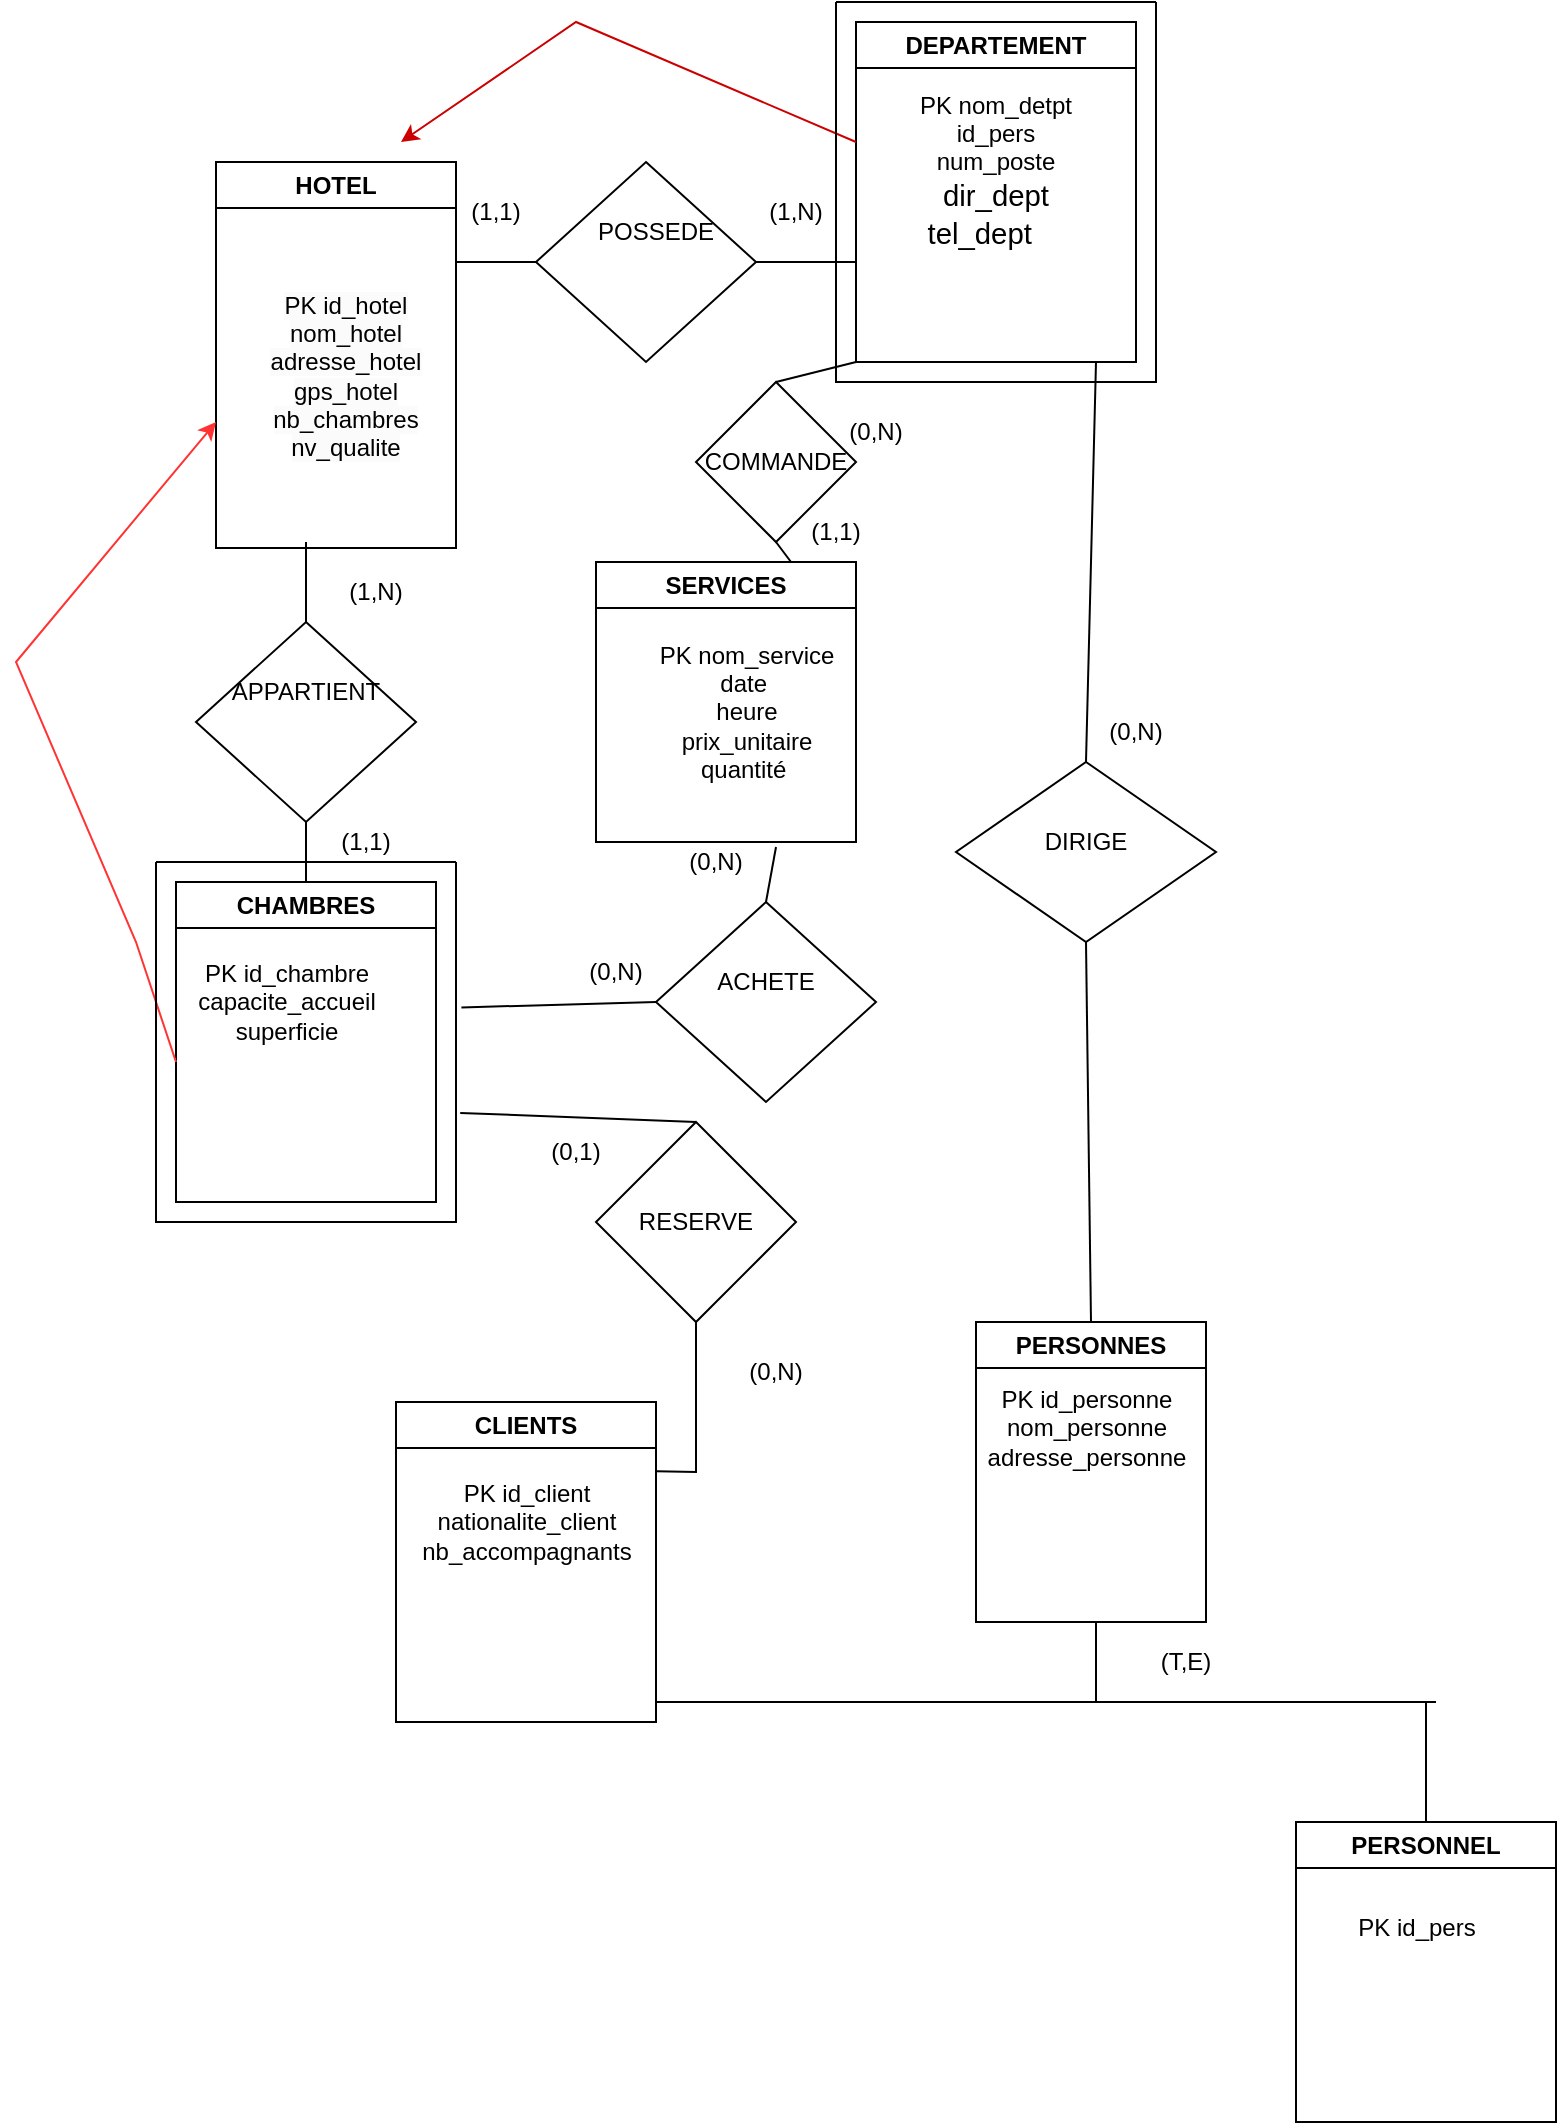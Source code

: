 <mxfile version="22.0.8" type="github">
  <diagram name="Page-1" id="zgpV1GXI23qrvDJeAZ73">
    <mxGraphModel dx="2977" dy="965" grid="1" gridSize="10" guides="1" tooltips="1" connect="1" arrows="1" fold="1" page="1" pageScale="1" pageWidth="827" pageHeight="1169" math="0" shadow="0">
      <root>
        <mxCell id="0" />
        <mxCell id="1" parent="0" />
        <mxCell id="MRO6NliibsER57n4Zfun-1" value="HOTEL" style="swimlane;whiteSpace=wrap;html=1;" parent="1" vertex="1">
          <mxGeometry x="100" y="120" width="120" height="193" as="geometry" />
        </mxCell>
        <mxCell id="MRO6NliibsER57n4Zfun-54" value="&lt;br&gt;&lt;span style=&quot;color: rgb(0, 0, 0); font-family: Helvetica; font-size: 12px; font-style: normal; font-variant-ligatures: normal; font-variant-caps: normal; font-weight: 400; letter-spacing: normal; orphans: 2; text-align: center; text-indent: 0px; text-transform: none; widows: 2; word-spacing: 0px; -webkit-text-stroke-width: 0px; background-color: rgb(251, 251, 251); text-decoration-thickness: initial; text-decoration-style: initial; text-decoration-color: initial; float: none; display: inline !important;&quot;&gt;PK id_hotel&lt;/span&gt;&lt;br style=&quot;border-color: var(--border-color); color: rgb(0, 0, 0); font-family: Helvetica; font-size: 12px; font-style: normal; font-variant-ligatures: normal; font-variant-caps: normal; font-weight: 400; letter-spacing: normal; orphans: 2; text-align: center; text-indent: 0px; text-transform: none; widows: 2; word-spacing: 0px; -webkit-text-stroke-width: 0px; background-color: rgb(251, 251, 251); text-decoration-thickness: initial; text-decoration-style: initial; text-decoration-color: initial;&quot;&gt;&lt;span style=&quot;color: rgb(0, 0, 0); font-family: Helvetica; font-size: 12px; font-style: normal; font-variant-ligatures: normal; font-variant-caps: normal; font-weight: 400; letter-spacing: normal; orphans: 2; text-align: center; text-indent: 0px; text-transform: none; widows: 2; word-spacing: 0px; -webkit-text-stroke-width: 0px; background-color: rgb(251, 251, 251); text-decoration-thickness: initial; text-decoration-style: initial; text-decoration-color: initial; float: none; display: inline !important;&quot;&gt;nom_hotel&lt;/span&gt;&lt;br style=&quot;border-color: var(--border-color); color: rgb(0, 0, 0); font-family: Helvetica; font-size: 12px; font-style: normal; font-variant-ligatures: normal; font-variant-caps: normal; font-weight: 400; letter-spacing: normal; orphans: 2; text-align: center; text-indent: 0px; text-transform: none; widows: 2; word-spacing: 0px; -webkit-text-stroke-width: 0px; background-color: rgb(251, 251, 251); text-decoration-thickness: initial; text-decoration-style: initial; text-decoration-color: initial;&quot;&gt;&lt;span style=&quot;color: rgb(0, 0, 0); font-family: Helvetica; font-size: 12px; font-style: normal; font-variant-ligatures: normal; font-variant-caps: normal; font-weight: 400; letter-spacing: normal; orphans: 2; text-align: center; text-indent: 0px; text-transform: none; widows: 2; word-spacing: 0px; -webkit-text-stroke-width: 0px; background-color: rgb(251, 251, 251); text-decoration-thickness: initial; text-decoration-style: initial; text-decoration-color: initial; float: none; display: inline !important;&quot;&gt;adresse_hotel&lt;/span&gt;&lt;br style=&quot;border-color: var(--border-color); color: rgb(0, 0, 0); font-family: Helvetica; font-size: 12px; font-style: normal; font-variant-ligatures: normal; font-variant-caps: normal; font-weight: 400; letter-spacing: normal; orphans: 2; text-align: center; text-indent: 0px; text-transform: none; widows: 2; word-spacing: 0px; -webkit-text-stroke-width: 0px; background-color: rgb(251, 251, 251); text-decoration-thickness: initial; text-decoration-style: initial; text-decoration-color: initial;&quot;&gt;&lt;span style=&quot;color: rgb(0, 0, 0); font-family: Helvetica; font-size: 12px; font-style: normal; font-variant-ligatures: normal; font-variant-caps: normal; font-weight: 400; letter-spacing: normal; orphans: 2; text-align: center; text-indent: 0px; text-transform: none; widows: 2; word-spacing: 0px; -webkit-text-stroke-width: 0px; background-color: rgb(251, 251, 251); text-decoration-thickness: initial; text-decoration-style: initial; text-decoration-color: initial; float: none; display: inline !important;&quot;&gt;gps_hotel&lt;/span&gt;&lt;br style=&quot;border-color: var(--border-color); color: rgb(0, 0, 0); font-family: Helvetica; font-size: 12px; font-style: normal; font-variant-ligatures: normal; font-variant-caps: normal; font-weight: 400; letter-spacing: normal; orphans: 2; text-align: center; text-indent: 0px; text-transform: none; widows: 2; word-spacing: 0px; -webkit-text-stroke-width: 0px; background-color: rgb(251, 251, 251); text-decoration-thickness: initial; text-decoration-style: initial; text-decoration-color: initial;&quot;&gt;&lt;span style=&quot;color: rgb(0, 0, 0); font-family: Helvetica; font-size: 12px; font-style: normal; font-variant-ligatures: normal; font-variant-caps: normal; font-weight: 400; letter-spacing: normal; orphans: 2; text-align: center; text-indent: 0px; text-transform: none; widows: 2; word-spacing: 0px; -webkit-text-stroke-width: 0px; background-color: rgb(251, 251, 251); text-decoration-thickness: initial; text-decoration-style: initial; text-decoration-color: initial; float: none; display: inline !important;&quot;&gt;nb_chambres&lt;/span&gt;&lt;br style=&quot;border-color: var(--border-color); color: rgb(0, 0, 0); font-family: Helvetica; font-size: 12px; font-style: normal; font-variant-ligatures: normal; font-variant-caps: normal; font-weight: 400; letter-spacing: normal; orphans: 2; text-align: center; text-indent: 0px; text-transform: none; widows: 2; word-spacing: 0px; -webkit-text-stroke-width: 0px; background-color: rgb(251, 251, 251); text-decoration-thickness: initial; text-decoration-style: initial; text-decoration-color: initial;&quot;&gt;&lt;span style=&quot;color: rgb(0, 0, 0); font-family: Helvetica; font-size: 12px; font-style: normal; font-variant-ligatures: normal; font-variant-caps: normal; font-weight: 400; letter-spacing: normal; orphans: 2; text-align: center; text-indent: 0px; text-transform: none; widows: 2; word-spacing: 0px; -webkit-text-stroke-width: 0px; background-color: rgb(251, 251, 251); text-decoration-thickness: initial; text-decoration-style: initial; text-decoration-color: initial; float: none; display: inline !important;&quot;&gt;nv_qualite&lt;br&gt;&lt;/span&gt;" style="text;html=1;strokeColor=none;fillColor=none;align=center;verticalAlign=middle;whiteSpace=wrap;rounded=0;" parent="MRO6NliibsER57n4Zfun-1" vertex="1">
          <mxGeometry x="20" y="85" width="90" height="30" as="geometry" />
        </mxCell>
        <mxCell id="MRO6NliibsER57n4Zfun-2" value="DEPARTEMENT" style="swimlane;whiteSpace=wrap;html=1;" parent="1" vertex="1">
          <mxGeometry x="420" y="50" width="140" height="170" as="geometry" />
        </mxCell>
        <mxCell id="MRO6NliibsER57n4Zfun-24" value="PK nom_detpt&lt;br&gt;id_pers&lt;br&gt;num_poste&lt;br&gt;&lt;span style=&quot;margin: 0px; padding: 0px; user-select: text; -webkit-user-drag: none; -webkit-tap-highlight-color: transparent; text-align: left; background-color: rgb(255, 255, 255); font-size: 11pt; line-height: 19.425px; font-family: Calibri, Calibri_EmbeddedFont, Calibri_MSFontService, sans-serif; font-variant-ligatures: none !important;&quot; class=&quot;TextRun SCXW159923290 BCX0&quot; lang=&quot;FR-FR&quot; data-contrast=&quot;auto&quot;&gt;&lt;/span&gt;&lt;span style=&quot;margin: 0px; padding: 0px; user-select: text; -webkit-user-drag: none; -webkit-tap-highlight-color: transparent; text-align: left; background-color: rgb(255, 255, 255); font-size: 11pt; line-height: 19.425px; font-family: Calibri, Calibri_EmbeddedFont, Calibri_MSFontService, sans-serif;&quot; data-ccp-props=&quot;{&amp;quot;201341983&amp;quot;:0,&amp;quot;335559739&amp;quot;:160,&amp;quot;335559740&amp;quot;:259}&quot; class=&quot;EOP SCXW159923290 BCX0&quot;&gt;&lt;span style=&quot;margin: 0px; padding: 0px; user-select: text; -webkit-user-drag: none; -webkit-tap-highlight-color: transparent; font-size: 11pt; line-height: 19.425px; font-variant-ligatures: none !important;&quot; class=&quot;TextRun SCXW159923290 BCX0&quot; lang=&quot;FR-FR&quot; data-contrast=&quot;auto&quot;&gt;&lt;/span&gt;&lt;span style=&quot;margin: 0px; padding: 0px; user-select: text; -webkit-user-drag: none; -webkit-tap-highlight-color: transparent; font-size: 11pt; line-height: 19.425px;&quot; data-ccp-props=&quot;{&amp;quot;201341983&amp;quot;:0,&amp;quot;335559739&amp;quot;:160,&amp;quot;335559740&amp;quot;:259}&quot; class=&quot;EOP SCXW159923290 BCX0&quot;&gt;&lt;span style=&quot;margin: 0px; padding: 0px; user-select: text; -webkit-user-drag: none; -webkit-tap-highlight-color: transparent; font-size: 11pt; line-height: 19.425px; font-variant-ligatures: none !important;&quot; class=&quot;TextRun SCXW87399350 BCX0&quot; lang=&quot;FR-FR&quot; data-contrast=&quot;auto&quot;&gt;&lt;/span&gt;&lt;span style=&quot;margin: 0px; padding: 0px; user-select: text; -webkit-user-drag: none; -webkit-tap-highlight-color: transparent; font-size: 11pt; line-height: 19.425px;&quot; data-ccp-props=&quot;{&amp;quot;201341983&amp;quot;:0,&amp;quot;335559739&amp;quot;:160,&amp;quot;335559740&amp;quot;:259}&quot; class=&quot;EOP SCXW87399350 BCX0&quot;&gt;&lt;span style=&quot;margin: 0px; padding: 0px; user-select: text; -webkit-user-drag: none; -webkit-tap-highlight-color: transparent; font-size: 11pt; line-height: 19.425px; font-variant-ligatures: none !important;&quot; class=&quot;TextRun SCXW87399350 BCX0&quot; lang=&quot;FR-FR&quot; data-contrast=&quot;auto&quot;&gt;&lt;/span&gt;&lt;span style=&quot;margin: 0px; padding: 0px; user-select: text; -webkit-user-drag: none; -webkit-tap-highlight-color: transparent; font-size: 11pt; line-height: 19.425px;&quot; data-ccp-props=&quot;{&amp;quot;201341983&amp;quot;:0,&amp;quot;335559739&amp;quot;:160,&amp;quot;335559740&amp;quot;:259}&quot; class=&quot;EOP SCXW87399350 BCX0&quot;&gt;dir_dept&lt;br&gt;tel_dept&amp;nbsp;&lt;/span&gt;&amp;nbsp;&lt;/span&gt;&amp;nbsp;&lt;/span&gt;&amp;nbsp;&lt;/span&gt;" style="text;html=1;strokeColor=none;fillColor=none;align=center;verticalAlign=middle;whiteSpace=wrap;rounded=0;" parent="MRO6NliibsER57n4Zfun-2" vertex="1">
          <mxGeometry x="5" y="50" width="130" height="50" as="geometry" />
        </mxCell>
        <mxCell id="MRO6NliibsER57n4Zfun-3" value="CLIENTS" style="swimlane;whiteSpace=wrap;html=1;" parent="1" vertex="1">
          <mxGeometry x="190" y="740" width="130" height="160" as="geometry" />
        </mxCell>
        <mxCell id="MRO6NliibsER57n4Zfun-48" value="PK id_client&lt;br&gt;nationalite_client&lt;br&gt;nb_accompagnants" style="text;html=1;align=center;verticalAlign=middle;resizable=0;points=[];autosize=1;strokeColor=none;fillColor=none;" parent="MRO6NliibsER57n4Zfun-3" vertex="1">
          <mxGeometry y="30" width="130" height="60" as="geometry" />
        </mxCell>
        <mxCell id="MRO6NliibsER57n4Zfun-5" value="PERSONNES" style="swimlane;whiteSpace=wrap;html=1;" parent="1" vertex="1">
          <mxGeometry x="480" y="700" width="115" height="150" as="geometry" />
        </mxCell>
        <mxCell id="MRO6NliibsER57n4Zfun-46" value="PK id_personne&lt;br&gt;nom_personne&lt;br&gt;adresse_personne&lt;br&gt;" style="text;html=1;align=center;verticalAlign=middle;resizable=0;points=[];autosize=1;strokeColor=none;fillColor=none;" parent="MRO6NliibsER57n4Zfun-5" vertex="1">
          <mxGeometry x="-5" y="23" width="120" height="60" as="geometry" />
        </mxCell>
        <mxCell id="MRO6NliibsER57n4Zfun-6" value="PERSONNEL" style="swimlane;whiteSpace=wrap;html=1;" parent="1" vertex="1">
          <mxGeometry x="640" y="950" width="130" height="150" as="geometry" />
        </mxCell>
        <mxCell id="MRO6NliibsER57n4Zfun-47" value="PK id_pers" style="text;html=1;align=center;verticalAlign=middle;resizable=0;points=[];autosize=1;strokeColor=none;fillColor=none;" parent="MRO6NliibsER57n4Zfun-6" vertex="1">
          <mxGeometry x="20" y="38" width="80" height="30" as="geometry" />
        </mxCell>
        <mxCell id="MRO6NliibsER57n4Zfun-7" value="CHAMBRES" style="swimlane;whiteSpace=wrap;html=1;" parent="1" vertex="1">
          <mxGeometry x="80" y="480" width="130" height="160" as="geometry" />
        </mxCell>
        <mxCell id="MRO6NliibsER57n4Zfun-49" value="PK id_chambre&lt;br&gt;capacite_accueil&lt;br&gt;superficie&lt;br&gt;" style="text;html=1;align=center;verticalAlign=middle;resizable=0;points=[];autosize=1;strokeColor=none;fillColor=none;" parent="MRO6NliibsER57n4Zfun-7" vertex="1">
          <mxGeometry y="30" width="110" height="60" as="geometry" />
        </mxCell>
        <mxCell id="MRO6NliibsER57n4Zfun-13" value="" style="rhombus;whiteSpace=wrap;html=1;" parent="1" vertex="1">
          <mxGeometry x="260" y="120" width="110" height="100" as="geometry" />
        </mxCell>
        <mxCell id="MRO6NliibsER57n4Zfun-14" value="POSSEDE" style="text;html=1;strokeColor=none;fillColor=none;align=center;verticalAlign=middle;whiteSpace=wrap;rounded=0;" parent="1" vertex="1">
          <mxGeometry x="290" y="140" width="60" height="30" as="geometry" />
        </mxCell>
        <mxCell id="MRO6NliibsER57n4Zfun-15" value="" style="endArrow=none;html=1;rounded=0;exitX=1;exitY=0.5;exitDx=0;exitDy=0;" parent="1" source="MRO6NliibsER57n4Zfun-13" edge="1">
          <mxGeometry width="50" height="50" relative="1" as="geometry">
            <mxPoint x="380" y="170" as="sourcePoint" />
            <mxPoint x="420" y="170" as="targetPoint" />
          </mxGeometry>
        </mxCell>
        <mxCell id="MRO6NliibsER57n4Zfun-16" value="" style="endArrow=none;html=1;rounded=0;entryX=0;entryY=0.5;entryDx=0;entryDy=0;" parent="1" target="MRO6NliibsER57n4Zfun-13" edge="1">
          <mxGeometry width="50" height="50" relative="1" as="geometry">
            <mxPoint x="220" y="170" as="sourcePoint" />
            <mxPoint x="460" y="350" as="targetPoint" />
            <Array as="points">
              <mxPoint x="240" y="170" />
            </Array>
          </mxGeometry>
        </mxCell>
        <mxCell id="MRO6NliibsER57n4Zfun-17" value="" style="rhombus;whiteSpace=wrap;html=1;" parent="1" vertex="1">
          <mxGeometry x="90" y="350" width="110" height="100" as="geometry" />
        </mxCell>
        <mxCell id="MRO6NliibsER57n4Zfun-18" value="APPARTIENT" style="text;html=1;strokeColor=none;fillColor=none;align=center;verticalAlign=middle;whiteSpace=wrap;rounded=0;" parent="1" vertex="1">
          <mxGeometry x="115" y="370" width="60" height="30" as="geometry" />
        </mxCell>
        <mxCell id="MRO6NliibsER57n4Zfun-20" value="" style="endArrow=none;html=1;rounded=0;entryX=0.5;entryY=0;entryDx=0;entryDy=0;" parent="1" target="MRO6NliibsER57n4Zfun-17" edge="1">
          <mxGeometry width="50" height="50" relative="1" as="geometry">
            <mxPoint x="145" y="310" as="sourcePoint" />
            <mxPoint x="140" y="340" as="targetPoint" />
          </mxGeometry>
        </mxCell>
        <mxCell id="MRO6NliibsER57n4Zfun-21" value="" style="endArrow=none;html=1;rounded=0;exitX=0.5;exitY=0;exitDx=0;exitDy=0;entryX=0.5;entryY=1;entryDx=0;entryDy=0;" parent="1" source="MRO6NliibsER57n4Zfun-7" target="MRO6NliibsER57n4Zfun-17" edge="1">
          <mxGeometry width="50" height="50" relative="1" as="geometry">
            <mxPoint x="410" y="490" as="sourcePoint" />
            <mxPoint x="460" y="440" as="targetPoint" />
          </mxGeometry>
        </mxCell>
        <mxCell id="MRO6NliibsER57n4Zfun-25" value="" style="endArrow=none;html=1;rounded=0;exitX=0.5;exitY=0;exitDx=0;exitDy=0;" parent="1" source="MRO6NliibsER57n4Zfun-34" edge="1">
          <mxGeometry width="50" height="50" relative="1" as="geometry">
            <mxPoint x="490" y="280" as="sourcePoint" />
            <mxPoint x="540" y="220" as="targetPoint" />
          </mxGeometry>
        </mxCell>
        <mxCell id="MRO6NliibsER57n4Zfun-30" value="" style="endArrow=none;html=1;rounded=0;" parent="1" edge="1">
          <mxGeometry width="50" height="50" relative="1" as="geometry">
            <mxPoint x="320" y="890" as="sourcePoint" />
            <mxPoint x="710" y="890" as="targetPoint" />
            <Array as="points">
              <mxPoint x="530" y="890" />
            </Array>
          </mxGeometry>
        </mxCell>
        <mxCell id="MRO6NliibsER57n4Zfun-32" value="" style="endArrow=none;html=1;rounded=0;" parent="1" edge="1">
          <mxGeometry width="50" height="50" relative="1" as="geometry">
            <mxPoint x="540" y="850" as="sourcePoint" />
            <mxPoint x="540" y="890" as="targetPoint" />
          </mxGeometry>
        </mxCell>
        <mxCell id="MRO6NliibsER57n4Zfun-33" value="" style="endArrow=none;html=1;rounded=0;exitX=0.5;exitY=0;exitDx=0;exitDy=0;" parent="1" source="MRO6NliibsER57n4Zfun-6" edge="1">
          <mxGeometry width="50" height="50" relative="1" as="geometry">
            <mxPoint x="710" y="940" as="sourcePoint" />
            <mxPoint x="705" y="890" as="targetPoint" />
          </mxGeometry>
        </mxCell>
        <mxCell id="MRO6NliibsER57n4Zfun-34" value="" style="rhombus;whiteSpace=wrap;html=1;" parent="1" vertex="1">
          <mxGeometry x="470" y="420" width="130" height="90" as="geometry" />
        </mxCell>
        <mxCell id="MRO6NliibsER57n4Zfun-35" value="DIRIGE" style="text;html=1;strokeColor=none;fillColor=none;align=center;verticalAlign=middle;whiteSpace=wrap;rounded=0;" parent="1" vertex="1">
          <mxGeometry x="490" y="440" width="90" height="40" as="geometry" />
        </mxCell>
        <mxCell id="MRO6NliibsER57n4Zfun-37" value="" style="endArrow=none;html=1;rounded=0;exitX=0.5;exitY=0;exitDx=0;exitDy=0;entryX=0.5;entryY=1;entryDx=0;entryDy=0;" parent="1" source="MRO6NliibsER57n4Zfun-5" edge="1" target="MRO6NliibsER57n4Zfun-34">
          <mxGeometry width="50" height="50" relative="1" as="geometry">
            <mxPoint x="530" y="690" as="sourcePoint" />
            <mxPoint x="530" y="500" as="targetPoint" />
          </mxGeometry>
        </mxCell>
        <mxCell id="MRO6NliibsER57n4Zfun-41" value="" style="endArrow=none;html=1;rounded=0;entryX=0;entryY=1;entryDx=0;entryDy=0;exitX=0.5;exitY=0;exitDx=0;exitDy=0;" parent="1" target="MRO6NliibsER57n4Zfun-2" edge="1" source="8NcR2X95_GSZbZ_LJb-Q-12">
          <mxGeometry width="50" height="50" relative="1" as="geometry">
            <mxPoint x="350" y="230" as="sourcePoint" />
            <mxPoint x="520" y="490" as="targetPoint" />
            <Array as="points" />
          </mxGeometry>
        </mxCell>
        <mxCell id="MRO6NliibsER57n4Zfun-60" value="" style="endArrow=classic;html=1;rounded=0;strokeColor=#FF3333;" parent="1" edge="1">
          <mxGeometry width="50" height="50" relative="1" as="geometry">
            <mxPoint x="80" y="570" as="sourcePoint" />
            <mxPoint x="100" y="250" as="targetPoint" />
            <Array as="points">
              <mxPoint x="60" y="510" />
              <mxPoint y="370" />
            </Array>
          </mxGeometry>
        </mxCell>
        <mxCell id="MRO6NliibsER57n4Zfun-61" value="" style="endArrow=classic;html=1;rounded=0;strokeColor=#CC0000;entryX=0.75;entryY=0;entryDx=0;entryDy=0;" parent="1" edge="1">
          <mxGeometry width="50" height="50" relative="1" as="geometry">
            <mxPoint x="420" y="110" as="sourcePoint" />
            <mxPoint x="192.5" y="110.0" as="targetPoint" />
            <Array as="points">
              <mxPoint x="280" y="50" />
            </Array>
          </mxGeometry>
        </mxCell>
        <mxCell id="MRO6NliibsER57n4Zfun-62" value="(1,1)" style="text;html=1;strokeColor=none;fillColor=none;align=center;verticalAlign=middle;whiteSpace=wrap;rounded=0;" parent="1" vertex="1">
          <mxGeometry x="150" y="455" width="50" height="10" as="geometry" />
        </mxCell>
        <mxCell id="MRO6NliibsER57n4Zfun-66" value="(1,N)" style="text;html=1;strokeColor=none;fillColor=none;align=center;verticalAlign=middle;whiteSpace=wrap;rounded=0;" parent="1" vertex="1">
          <mxGeometry x="150" y="320" width="60" height="30" as="geometry" />
        </mxCell>
        <mxCell id="MRO6NliibsER57n4Zfun-70" value="(1,N)" style="text;html=1;strokeColor=none;fillColor=none;align=center;verticalAlign=middle;whiteSpace=wrap;rounded=0;" parent="1" vertex="1">
          <mxGeometry x="360" y="130" width="60" height="30" as="geometry" />
        </mxCell>
        <mxCell id="MRO6NliibsER57n4Zfun-71" value="(1,1)" style="text;html=1;strokeColor=none;fillColor=none;align=center;verticalAlign=middle;whiteSpace=wrap;rounded=0;" parent="1" vertex="1">
          <mxGeometry x="210" y="130" width="60" height="30" as="geometry" />
        </mxCell>
        <mxCell id="wXjqcdj8PDUGvIsbAUyv-3" value="" style="endArrow=none;html=1;rounded=0;exitX=1.018;exitY=0.404;exitDx=0;exitDy=0;exitPerimeter=0;entryX=0;entryY=0.5;entryDx=0;entryDy=0;" parent="1" source="wXjqcdj8PDUGvIsbAUyv-10" edge="1" target="8NcR2X95_GSZbZ_LJb-Q-9">
          <mxGeometry width="50" height="50" relative="1" as="geometry">
            <mxPoint x="330" y="500" as="sourcePoint" />
            <mxPoint x="300" y="540" as="targetPoint" />
          </mxGeometry>
        </mxCell>
        <mxCell id="wXjqcdj8PDUGvIsbAUyv-4" value="(0,N)" style="text;html=1;strokeColor=none;fillColor=none;align=center;verticalAlign=middle;whiteSpace=wrap;rounded=0;" parent="1" vertex="1">
          <mxGeometry x="530" y="390" width="60" height="30" as="geometry" />
        </mxCell>
        <mxCell id="wXjqcdj8PDUGvIsbAUyv-10" value="" style="swimlane;startSize=0;" parent="1" vertex="1">
          <mxGeometry x="70" y="470" width="150" height="180" as="geometry" />
        </mxCell>
        <mxCell id="wXjqcdj8PDUGvIsbAUyv-13" value="(T,E)" style="text;html=1;strokeColor=none;fillColor=none;align=center;verticalAlign=middle;whiteSpace=wrap;rounded=0;" parent="1" vertex="1">
          <mxGeometry x="550" y="850" width="70" height="40" as="geometry" />
        </mxCell>
        <mxCell id="8NcR2X95_GSZbZ_LJb-Q-2" value="" style="swimlane;startSize=0;" vertex="1" parent="1">
          <mxGeometry x="410" y="40" width="160" height="190" as="geometry" />
        </mxCell>
        <mxCell id="8NcR2X95_GSZbZ_LJb-Q-3" value="SERVICES" style="swimlane;whiteSpace=wrap;html=1;" vertex="1" parent="1">
          <mxGeometry x="290" y="320" width="130" height="140" as="geometry" />
        </mxCell>
        <mxCell id="MRO6NliibsER57n4Zfun-50" value="PK nom_service&lt;br&gt;date&amp;nbsp;&lt;br&gt;heure&lt;br&gt;prix_unitaire&lt;br&gt;quantité&amp;nbsp;" style="text;html=1;align=center;verticalAlign=middle;resizable=0;points=[];autosize=1;strokeColor=none;fillColor=none;" parent="8NcR2X95_GSZbZ_LJb-Q-3" vertex="1">
          <mxGeometry x="20" y="30" width="110" height="90" as="geometry" />
        </mxCell>
        <mxCell id="8NcR2X95_GSZbZ_LJb-Q-5" value="" style="rhombus;whiteSpace=wrap;html=1;" vertex="1" parent="1">
          <mxGeometry x="290" y="600" width="100" height="100" as="geometry" />
        </mxCell>
        <mxCell id="8NcR2X95_GSZbZ_LJb-Q-6" value="RESERVE" style="text;html=1;strokeColor=none;fillColor=none;align=center;verticalAlign=middle;whiteSpace=wrap;rounded=0;" vertex="1" parent="1">
          <mxGeometry x="310" y="635" width="60" height="30" as="geometry" />
        </mxCell>
        <mxCell id="8NcR2X95_GSZbZ_LJb-Q-7" value="" style="endArrow=none;html=1;rounded=0;exitX=1.002;exitY=0.078;exitDx=0;exitDy=0;exitPerimeter=0;" edge="1" parent="1" source="MRO6NliibsER57n4Zfun-48" target="8NcR2X95_GSZbZ_LJb-Q-5">
          <mxGeometry width="50" height="50" relative="1" as="geometry">
            <mxPoint x="810" y="590" as="sourcePoint" />
            <mxPoint x="860" y="540" as="targetPoint" />
            <Array as="points">
              <mxPoint x="340" y="775" />
            </Array>
          </mxGeometry>
        </mxCell>
        <mxCell id="8NcR2X95_GSZbZ_LJb-Q-8" value="" style="endArrow=none;html=1;rounded=0;exitX=0.5;exitY=0;exitDx=0;exitDy=0;entryX=1.014;entryY=0.697;entryDx=0;entryDy=0;entryPerimeter=0;" edge="1" parent="1" source="8NcR2X95_GSZbZ_LJb-Q-5" target="wXjqcdj8PDUGvIsbAUyv-10">
          <mxGeometry width="50" height="50" relative="1" as="geometry">
            <mxPoint x="810" y="590" as="sourcePoint" />
            <mxPoint x="280" y="580" as="targetPoint" />
          </mxGeometry>
        </mxCell>
        <mxCell id="8NcR2X95_GSZbZ_LJb-Q-9" value="" style="rhombus;whiteSpace=wrap;html=1;" vertex="1" parent="1">
          <mxGeometry x="320" y="490" width="110" height="100" as="geometry" />
        </mxCell>
        <mxCell id="8NcR2X95_GSZbZ_LJb-Q-10" value="ACHETE" style="text;html=1;strokeColor=none;fillColor=none;align=center;verticalAlign=middle;whiteSpace=wrap;rounded=0;" vertex="1" parent="1">
          <mxGeometry x="330" y="510" width="90" height="40" as="geometry" />
        </mxCell>
        <mxCell id="8NcR2X95_GSZbZ_LJb-Q-12" value="COMMANDE" style="rhombus;whiteSpace=wrap;html=1;" vertex="1" parent="1">
          <mxGeometry x="340" y="230" width="80" height="80" as="geometry" />
        </mxCell>
        <mxCell id="8NcR2X95_GSZbZ_LJb-Q-13" value="" style="endArrow=none;html=1;rounded=0;entryX=0.5;entryY=1;entryDx=0;entryDy=0;exitX=0.75;exitY=0;exitDx=0;exitDy=0;" edge="1" parent="1" source="8NcR2X95_GSZbZ_LJb-Q-3" target="8NcR2X95_GSZbZ_LJb-Q-12">
          <mxGeometry width="50" height="50" relative="1" as="geometry">
            <mxPoint x="660" y="480" as="sourcePoint" />
            <mxPoint x="710" y="430" as="targetPoint" />
          </mxGeometry>
        </mxCell>
        <mxCell id="8NcR2X95_GSZbZ_LJb-Q-14" value="(0,N)" style="text;html=1;strokeColor=none;fillColor=none;align=center;verticalAlign=middle;whiteSpace=wrap;rounded=0;" vertex="1" parent="1">
          <mxGeometry x="350" y="710" width="60" height="30" as="geometry" />
        </mxCell>
        <mxCell id="8NcR2X95_GSZbZ_LJb-Q-15" value="(0,1)" style="text;html=1;strokeColor=none;fillColor=none;align=center;verticalAlign=middle;whiteSpace=wrap;rounded=0;" vertex="1" parent="1">
          <mxGeometry x="250" y="600" width="60" height="30" as="geometry" />
        </mxCell>
        <mxCell id="8NcR2X95_GSZbZ_LJb-Q-16" value="(0,N)" style="text;html=1;strokeColor=none;fillColor=none;align=center;verticalAlign=middle;whiteSpace=wrap;rounded=0;" vertex="1" parent="1">
          <mxGeometry x="270" y="510" width="60" height="30" as="geometry" />
        </mxCell>
        <mxCell id="8NcR2X95_GSZbZ_LJb-Q-17" value="(0,N)" style="text;html=1;strokeColor=none;fillColor=none;align=center;verticalAlign=middle;whiteSpace=wrap;rounded=0;" vertex="1" parent="1">
          <mxGeometry x="320" y="455" width="60" height="30" as="geometry" />
        </mxCell>
        <mxCell id="8NcR2X95_GSZbZ_LJb-Q-19" value="" style="endArrow=none;html=1;rounded=0;entryX=1;entryY=0.25;entryDx=0;entryDy=0;exitX=0.5;exitY=0;exitDx=0;exitDy=0;" edge="1" parent="1" source="8NcR2X95_GSZbZ_LJb-Q-9" target="8NcR2X95_GSZbZ_LJb-Q-17">
          <mxGeometry width="50" height="50" relative="1" as="geometry">
            <mxPoint x="580" y="520" as="sourcePoint" />
            <mxPoint x="630" y="470" as="targetPoint" />
          </mxGeometry>
        </mxCell>
        <mxCell id="8NcR2X95_GSZbZ_LJb-Q-21" value="(1,1)" style="text;html=1;strokeColor=none;fillColor=none;align=center;verticalAlign=middle;whiteSpace=wrap;rounded=0;" vertex="1" parent="1">
          <mxGeometry x="380" y="290" width="60" height="30" as="geometry" />
        </mxCell>
        <mxCell id="8NcR2X95_GSZbZ_LJb-Q-22" value="(0,N)" style="text;html=1;strokeColor=none;fillColor=none;align=center;verticalAlign=middle;whiteSpace=wrap;rounded=0;" vertex="1" parent="1">
          <mxGeometry x="400" y="240" width="60" height="30" as="geometry" />
        </mxCell>
      </root>
    </mxGraphModel>
  </diagram>
</mxfile>
